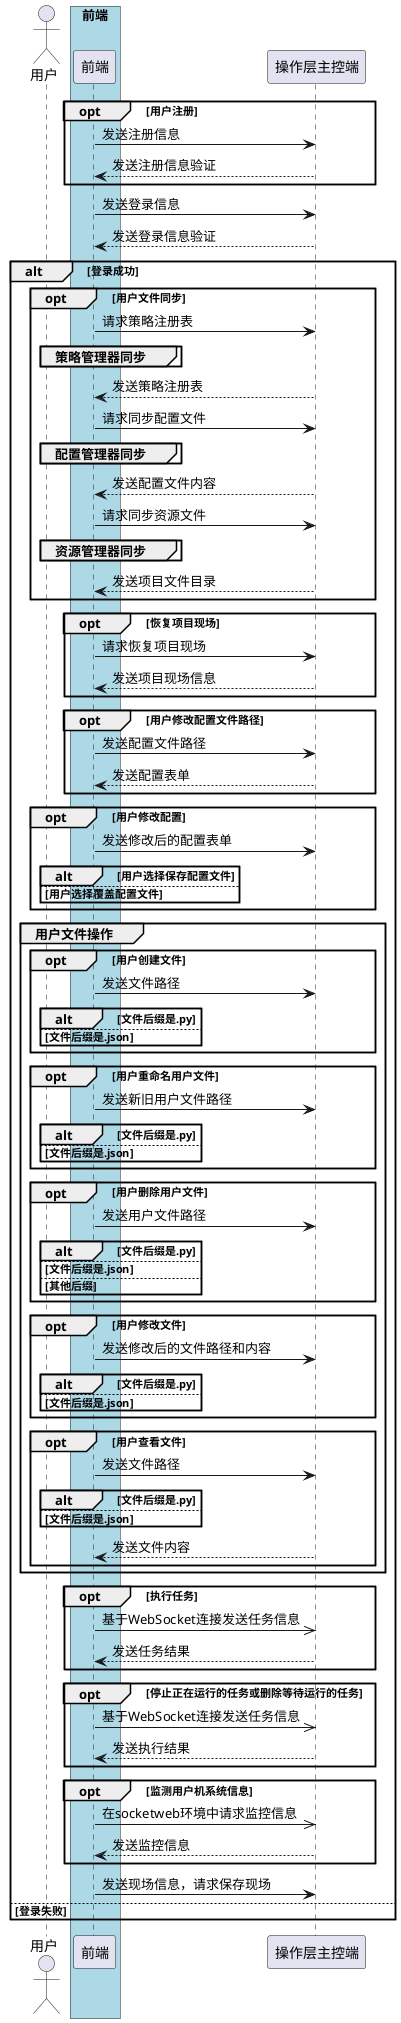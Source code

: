 @startuml

actor 用户
box "前端" #LightBlue
participant "前端" as Frontend
end box

participant "操作层主控端" as OperationEnd

opt 用户注册
    Frontend -> OperationEnd: 发送注册信息
    OperationEnd --> Frontend: 发送注册信息验证
end

Frontend -> OperationEnd : 发送登录信息
OperationEnd --> Frontend: 发送登录信息验证
alt 登录成功
    opt 用户文件同步
        Frontend -> OperationEnd: 请求策略注册表
        group 策略管理器同步
        end
        OperationEnd --> Frontend: 发送策略注册表
        Frontend -> OperationEnd: 请求同步配置文件
        group 配置管理器同步
        end
        OperationEnd --> Frontend: 发送配置文件内容
        Frontend -> OperationEnd: 请求同步资源文件
        group 资源管理器同步
        end
        OperationEnd --> Frontend: 发送项目文件目录
    end

    opt 恢复项目现场
        Frontend -> OperationEnd: 请求恢复项目现场
        OperationEnd --> Frontend: 发送项目现场信息
    end
    opt 用户修改配置文件路径
        Frontend -> OperationEnd: 发送配置文件路径

        OperationEnd --> Frontend: 发送配置表单
    end
    opt 用户修改配置
        Frontend -> OperationEnd: 发送修改后的配置表单
        alt 用户选择保存配置文件
        else 用户选择覆盖配置文件
        end
    end
    group 用户文件操作
        opt 用户创建文件
            Frontend -> OperationEnd: 发送文件路径
            alt 文件后缀是.py
            else 文件后缀是.json
            end
        end
        opt 用户重命名用户文件
            Frontend -> OperationEnd: 发送新旧用户文件路径
            alt 文件后缀是.py
            else 文件后缀是.json
            end
        end
        opt 用户删除用户文件
            Frontend -> OperationEnd: 发送用户文件路径
            alt 文件后缀是.py
            else 文件后缀是.json
            else 其他后缀
            end
        end

        opt 用户修改文件
            Frontend -> OperationEnd: 发送修改后的文件路径和内容
            alt 文件后缀是.py
            else 文件后缀是.json
            end
        end
        opt 用户查看文件
            Frontend -> OperationEnd: 发送文件路径
            alt 文件后缀是.py
            else 文件后缀是.json
            end
            OperationEnd --> Frontend: 发送文件内容
        end
    end
    opt 执行任务
        Frontend ->> OperationEnd: 基于WebSocket连接发送任务信息
        OperationEnd --> Frontend: 发送任务结果
    end
    opt 停止正在运行的任务或删除等待运行的任务
        Frontend ->> OperationEnd: 基于WebSocket连接发送任务信息
        OperationEnd --> Frontend: 发送执行结果
    end
    opt 监测用户机系统信息
        Frontend ->> OperationEnd: 在socketweb环境中请求监控信息
        OperationEnd --> Frontend: 发送监控信息
    end
    Frontend -> OperationEnd: 发送现场信息，请求保存现场

else 登录失败
end

@enduml
